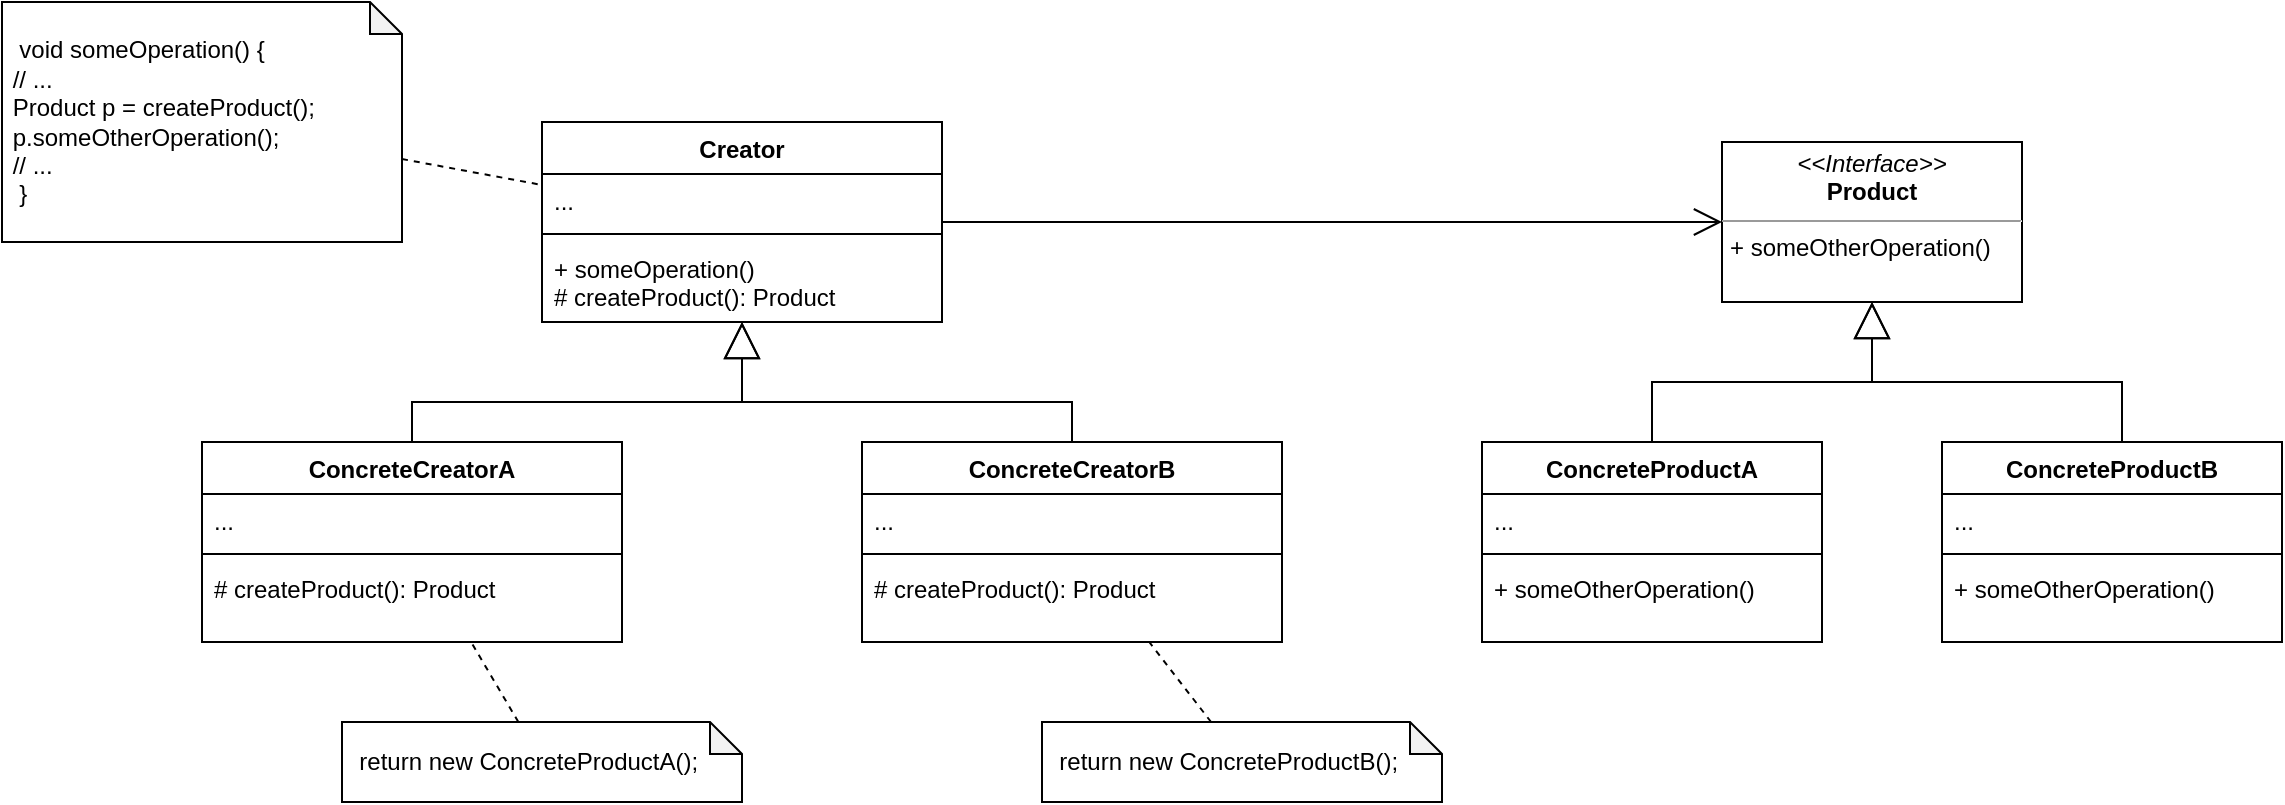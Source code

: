 <mxfile version="21.1.2" type="device">
  <diagram id="C5RBs43oDa-KdzZeNtuy" name="Page-1">
    <mxGraphModel dx="2261" dy="2013" grid="1" gridSize="10" guides="1" tooltips="1" connect="1" arrows="1" fold="1" page="1" pageScale="1" pageWidth="827" pageHeight="1169" math="0" shadow="0">
      <root>
        <mxCell id="WIyWlLk6GJQsqaUBKTNV-0" />
        <mxCell id="WIyWlLk6GJQsqaUBKTNV-1" parent="WIyWlLk6GJQsqaUBKTNV-0" />
        <mxCell id="ULEMUhm8NWcB_T7VOlb4-0" value="Creator" style="swimlane;fontStyle=1;align=center;verticalAlign=top;childLayout=stackLayout;horizontal=1;startSize=26;horizontalStack=0;resizeParent=1;resizeParentMax=0;resizeLast=0;collapsible=1;marginBottom=0;whiteSpace=wrap;html=1;" parent="WIyWlLk6GJQsqaUBKTNV-1" vertex="1">
          <mxGeometry x="200" y="40" width="200" height="100" as="geometry" />
        </mxCell>
        <mxCell id="ULEMUhm8NWcB_T7VOlb4-1" value="..." style="text;strokeColor=none;fillColor=none;align=left;verticalAlign=top;spacingLeft=4;spacingRight=4;overflow=hidden;rotatable=0;points=[[0,0.5],[1,0.5]];portConstraint=eastwest;whiteSpace=wrap;html=1;" parent="ULEMUhm8NWcB_T7VOlb4-0" vertex="1">
          <mxGeometry y="26" width="200" height="26" as="geometry" />
        </mxCell>
        <mxCell id="ULEMUhm8NWcB_T7VOlb4-2" value="" style="line;strokeWidth=1;fillColor=none;align=left;verticalAlign=middle;spacingTop=-1;spacingLeft=3;spacingRight=3;rotatable=0;labelPosition=right;points=[];portConstraint=eastwest;strokeColor=inherit;" parent="ULEMUhm8NWcB_T7VOlb4-0" vertex="1">
          <mxGeometry y="52" width="200" height="8" as="geometry" />
        </mxCell>
        <mxCell id="ULEMUhm8NWcB_T7VOlb4-3" value="+ someOperation()&lt;br&gt;# createProduct(): Product" style="text;strokeColor=none;fillColor=none;align=left;verticalAlign=top;spacingLeft=4;spacingRight=4;overflow=hidden;rotatable=0;points=[[0,0.5],[1,0.5]];portConstraint=eastwest;whiteSpace=wrap;html=1;" parent="ULEMUhm8NWcB_T7VOlb4-0" vertex="1">
          <mxGeometry y="60" width="200" height="40" as="geometry" />
        </mxCell>
        <mxCell id="ULEMUhm8NWcB_T7VOlb4-4" value="ConcreteCreatorA" style="swimlane;fontStyle=1;align=center;verticalAlign=top;childLayout=stackLayout;horizontal=1;startSize=26;horizontalStack=0;resizeParent=1;resizeParentMax=0;resizeLast=0;collapsible=1;marginBottom=0;whiteSpace=wrap;html=1;" parent="WIyWlLk6GJQsqaUBKTNV-1" vertex="1">
          <mxGeometry x="30" y="200" width="210" height="100" as="geometry" />
        </mxCell>
        <mxCell id="ULEMUhm8NWcB_T7VOlb4-5" value="..." style="text;strokeColor=none;fillColor=none;align=left;verticalAlign=top;spacingLeft=4;spacingRight=4;overflow=hidden;rotatable=0;points=[[0,0.5],[1,0.5]];portConstraint=eastwest;whiteSpace=wrap;html=1;" parent="ULEMUhm8NWcB_T7VOlb4-4" vertex="1">
          <mxGeometry y="26" width="210" height="26" as="geometry" />
        </mxCell>
        <mxCell id="ULEMUhm8NWcB_T7VOlb4-6" value="" style="line;strokeWidth=1;fillColor=none;align=left;verticalAlign=middle;spacingTop=-1;spacingLeft=3;spacingRight=3;rotatable=0;labelPosition=right;points=[];portConstraint=eastwest;strokeColor=inherit;" parent="ULEMUhm8NWcB_T7VOlb4-4" vertex="1">
          <mxGeometry y="52" width="210" height="8" as="geometry" />
        </mxCell>
        <mxCell id="ULEMUhm8NWcB_T7VOlb4-7" value="# createProduct(): Product" style="text;strokeColor=none;fillColor=none;align=left;verticalAlign=top;spacingLeft=4;spacingRight=4;overflow=hidden;rotatable=0;points=[[0,0.5],[1,0.5]];portConstraint=eastwest;whiteSpace=wrap;html=1;" parent="ULEMUhm8NWcB_T7VOlb4-4" vertex="1">
          <mxGeometry y="60" width="210" height="40" as="geometry" />
        </mxCell>
        <mxCell id="ULEMUhm8NWcB_T7VOlb4-8" value="ConcreteCreatorB" style="swimlane;fontStyle=1;align=center;verticalAlign=top;childLayout=stackLayout;horizontal=1;startSize=26;horizontalStack=0;resizeParent=1;resizeParentMax=0;resizeLast=0;collapsible=1;marginBottom=0;whiteSpace=wrap;html=1;" parent="WIyWlLk6GJQsqaUBKTNV-1" vertex="1">
          <mxGeometry x="360" y="200" width="210" height="100" as="geometry" />
        </mxCell>
        <mxCell id="ULEMUhm8NWcB_T7VOlb4-9" value="..." style="text;strokeColor=none;fillColor=none;align=left;verticalAlign=top;spacingLeft=4;spacingRight=4;overflow=hidden;rotatable=0;points=[[0,0.5],[1,0.5]];portConstraint=eastwest;whiteSpace=wrap;html=1;" parent="ULEMUhm8NWcB_T7VOlb4-8" vertex="1">
          <mxGeometry y="26" width="210" height="26" as="geometry" />
        </mxCell>
        <mxCell id="ULEMUhm8NWcB_T7VOlb4-10" value="" style="line;strokeWidth=1;fillColor=none;align=left;verticalAlign=middle;spacingTop=-1;spacingLeft=3;spacingRight=3;rotatable=0;labelPosition=right;points=[];portConstraint=eastwest;strokeColor=inherit;" parent="ULEMUhm8NWcB_T7VOlb4-8" vertex="1">
          <mxGeometry y="52" width="210" height="8" as="geometry" />
        </mxCell>
        <mxCell id="ULEMUhm8NWcB_T7VOlb4-11" value="# createProduct(): Product" style="text;strokeColor=none;fillColor=none;align=left;verticalAlign=top;spacingLeft=4;spacingRight=4;overflow=hidden;rotatable=0;points=[[0,0.5],[1,0.5]];portConstraint=eastwest;whiteSpace=wrap;html=1;" parent="ULEMUhm8NWcB_T7VOlb4-8" vertex="1">
          <mxGeometry y="60" width="210" height="40" as="geometry" />
        </mxCell>
        <mxCell id="ULEMUhm8NWcB_T7VOlb4-12" value="" style="endArrow=block;endSize=16;endFill=0;html=1;rounded=0;edgeStyle=orthogonalEdgeStyle;" parent="WIyWlLk6GJQsqaUBKTNV-1" source="ULEMUhm8NWcB_T7VOlb4-4" target="ULEMUhm8NWcB_T7VOlb4-0" edge="1">
          <mxGeometry width="160" relative="1" as="geometry">
            <mxPoint x="260" y="390" as="sourcePoint" />
            <mxPoint x="420" y="390" as="targetPoint" />
            <Array as="points">
              <mxPoint x="135" y="180" />
              <mxPoint x="300" y="180" />
            </Array>
          </mxGeometry>
        </mxCell>
        <mxCell id="ULEMUhm8NWcB_T7VOlb4-14" value="" style="endArrow=block;endSize=16;endFill=0;html=1;rounded=0;edgeStyle=orthogonalEdgeStyle;" parent="WIyWlLk6GJQsqaUBKTNV-1" source="ULEMUhm8NWcB_T7VOlb4-8" target="ULEMUhm8NWcB_T7VOlb4-0" edge="1">
          <mxGeometry width="160" relative="1" as="geometry">
            <mxPoint x="340" y="460" as="sourcePoint" />
            <mxPoint x="500" y="460" as="targetPoint" />
            <Array as="points">
              <mxPoint x="465" y="180" />
              <mxPoint x="300" y="180" />
            </Array>
          </mxGeometry>
        </mxCell>
        <mxCell id="ULEMUhm8NWcB_T7VOlb4-15" value="&lt;p style=&quot;margin:0px;margin-top:4px;text-align:center;&quot;&gt;&lt;i&gt;&amp;lt;&amp;lt;Interface&amp;gt;&amp;gt;&lt;/i&gt;&lt;br&gt;&lt;b&gt;Product&lt;/b&gt;&lt;br&gt;&lt;/p&gt;&lt;hr size=&quot;1&quot;&gt;&lt;p style=&quot;margin:0px;margin-left:4px;&quot;&gt;&lt;/p&gt;&lt;p style=&quot;margin:0px;margin-left:4px;&quot;&gt;+ someOtherOperation()&lt;br&gt;&lt;br&gt;&lt;/p&gt;" style="verticalAlign=top;align=left;overflow=fill;fontSize=12;fontFamily=Helvetica;html=1;whiteSpace=wrap;" parent="WIyWlLk6GJQsqaUBKTNV-1" vertex="1">
          <mxGeometry x="790" y="50" width="150" height="80" as="geometry" />
        </mxCell>
        <mxCell id="ULEMUhm8NWcB_T7VOlb4-16" value="" style="endArrow=open;endFill=1;endSize=12;html=1;rounded=0;" parent="WIyWlLk6GJQsqaUBKTNV-1" source="ULEMUhm8NWcB_T7VOlb4-0" target="ULEMUhm8NWcB_T7VOlb4-15" edge="1">
          <mxGeometry width="160" relative="1" as="geometry">
            <mxPoint x="710" y="270" as="sourcePoint" />
            <mxPoint x="870" y="270" as="targetPoint" />
          </mxGeometry>
        </mxCell>
        <mxCell id="ULEMUhm8NWcB_T7VOlb4-17" value="Concrete&lt;b style=&quot;border-color: var(--border-color);&quot;&gt;Product&lt;/b&gt;A" style="swimlane;fontStyle=1;align=center;verticalAlign=top;childLayout=stackLayout;horizontal=1;startSize=26;horizontalStack=0;resizeParent=1;resizeParentMax=0;resizeLast=0;collapsible=1;marginBottom=0;whiteSpace=wrap;html=1;" parent="WIyWlLk6GJQsqaUBKTNV-1" vertex="1">
          <mxGeometry x="670" y="200" width="170" height="100" as="geometry" />
        </mxCell>
        <mxCell id="ULEMUhm8NWcB_T7VOlb4-18" value="..." style="text;strokeColor=none;fillColor=none;align=left;verticalAlign=top;spacingLeft=4;spacingRight=4;overflow=hidden;rotatable=0;points=[[0,0.5],[1,0.5]];portConstraint=eastwest;whiteSpace=wrap;html=1;" parent="ULEMUhm8NWcB_T7VOlb4-17" vertex="1">
          <mxGeometry y="26" width="170" height="26" as="geometry" />
        </mxCell>
        <mxCell id="ULEMUhm8NWcB_T7VOlb4-19" value="" style="line;strokeWidth=1;fillColor=none;align=left;verticalAlign=middle;spacingTop=-1;spacingLeft=3;spacingRight=3;rotatable=0;labelPosition=right;points=[];portConstraint=eastwest;strokeColor=inherit;" parent="ULEMUhm8NWcB_T7VOlb4-17" vertex="1">
          <mxGeometry y="52" width="170" height="8" as="geometry" />
        </mxCell>
        <mxCell id="ULEMUhm8NWcB_T7VOlb4-20" value="+ someOtherOperation()" style="text;strokeColor=none;fillColor=none;align=left;verticalAlign=top;spacingLeft=4;spacingRight=4;overflow=hidden;rotatable=0;points=[[0,0.5],[1,0.5]];portConstraint=eastwest;whiteSpace=wrap;html=1;" parent="ULEMUhm8NWcB_T7VOlb4-17" vertex="1">
          <mxGeometry y="60" width="170" height="40" as="geometry" />
        </mxCell>
        <mxCell id="ULEMUhm8NWcB_T7VOlb4-21" value="Concrete&lt;b style=&quot;border-color: var(--border-color);&quot;&gt;Product&lt;/b&gt;B" style="swimlane;fontStyle=1;align=center;verticalAlign=top;childLayout=stackLayout;horizontal=1;startSize=26;horizontalStack=0;resizeParent=1;resizeParentMax=0;resizeLast=0;collapsible=1;marginBottom=0;whiteSpace=wrap;html=1;" parent="WIyWlLk6GJQsqaUBKTNV-1" vertex="1">
          <mxGeometry x="900" y="200" width="170" height="100" as="geometry" />
        </mxCell>
        <mxCell id="ULEMUhm8NWcB_T7VOlb4-22" value="..." style="text;strokeColor=none;fillColor=none;align=left;verticalAlign=top;spacingLeft=4;spacingRight=4;overflow=hidden;rotatable=0;points=[[0,0.5],[1,0.5]];portConstraint=eastwest;whiteSpace=wrap;html=1;" parent="ULEMUhm8NWcB_T7VOlb4-21" vertex="1">
          <mxGeometry y="26" width="170" height="26" as="geometry" />
        </mxCell>
        <mxCell id="ULEMUhm8NWcB_T7VOlb4-23" value="" style="line;strokeWidth=1;fillColor=none;align=left;verticalAlign=middle;spacingTop=-1;spacingLeft=3;spacingRight=3;rotatable=0;labelPosition=right;points=[];portConstraint=eastwest;strokeColor=inherit;" parent="ULEMUhm8NWcB_T7VOlb4-21" vertex="1">
          <mxGeometry y="52" width="170" height="8" as="geometry" />
        </mxCell>
        <mxCell id="ULEMUhm8NWcB_T7VOlb4-24" value="+ someOtherOperation()" style="text;strokeColor=none;fillColor=none;align=left;verticalAlign=top;spacingLeft=4;spacingRight=4;overflow=hidden;rotatable=0;points=[[0,0.5],[1,0.5]];portConstraint=eastwest;whiteSpace=wrap;html=1;" parent="ULEMUhm8NWcB_T7VOlb4-21" vertex="1">
          <mxGeometry y="60" width="170" height="40" as="geometry" />
        </mxCell>
        <mxCell id="ULEMUhm8NWcB_T7VOlb4-25" value="" style="endArrow=block;endSize=16;endFill=0;html=1;rounded=0;edgeStyle=orthogonalEdgeStyle;" parent="WIyWlLk6GJQsqaUBKTNV-1" source="ULEMUhm8NWcB_T7VOlb4-21" target="ULEMUhm8NWcB_T7VOlb4-15" edge="1">
          <mxGeometry width="160" relative="1" as="geometry">
            <mxPoint x="1205" y="170" as="sourcePoint" />
            <mxPoint x="1040" y="110" as="targetPoint" />
            <Array as="points">
              <mxPoint x="990" y="170" />
              <mxPoint x="865" y="170" />
            </Array>
          </mxGeometry>
        </mxCell>
        <mxCell id="ULEMUhm8NWcB_T7VOlb4-27" value="" style="endArrow=block;endSize=16;endFill=0;html=1;rounded=0;edgeStyle=orthogonalEdgeStyle;" parent="WIyWlLk6GJQsqaUBKTNV-1" source="ULEMUhm8NWcB_T7VOlb4-17" target="ULEMUhm8NWcB_T7VOlb4-15" edge="1">
          <mxGeometry width="160" relative="1" as="geometry">
            <mxPoint x="960" y="400" as="sourcePoint" />
            <mxPoint x="840" y="330" as="targetPoint" />
            <Array as="points">
              <mxPoint x="755" y="170" />
              <mxPoint x="865" y="170" />
            </Array>
          </mxGeometry>
        </mxCell>
        <mxCell id="zyfj4M52X1HwQd1Z8m76-0" value="&amp;nbsp; return new ConcreteProductA();" style="shape=note;whiteSpace=wrap;html=1;backgroundOutline=1;darkOpacity=0.05;size=16;align=left;" vertex="1" parent="WIyWlLk6GJQsqaUBKTNV-1">
          <mxGeometry x="100" y="340" width="200" height="40" as="geometry" />
        </mxCell>
        <mxCell id="zyfj4M52X1HwQd1Z8m76-1" value="" style="endArrow=none;dashed=1;html=1;rounded=0;" edge="1" parent="WIyWlLk6GJQsqaUBKTNV-1" source="zyfj4M52X1HwQd1Z8m76-0" target="ULEMUhm8NWcB_T7VOlb4-4">
          <mxGeometry width="50" height="50" relative="1" as="geometry">
            <mxPoint x="370" y="480" as="sourcePoint" />
            <mxPoint x="250" y="350" as="targetPoint" />
          </mxGeometry>
        </mxCell>
        <mxCell id="zyfj4M52X1HwQd1Z8m76-2" value="&amp;nbsp; return new ConcreteProductB();" style="shape=note;whiteSpace=wrap;html=1;backgroundOutline=1;darkOpacity=0.05;size=16;align=left;" vertex="1" parent="WIyWlLk6GJQsqaUBKTNV-1">
          <mxGeometry x="450" y="340" width="200" height="40" as="geometry" />
        </mxCell>
        <mxCell id="zyfj4M52X1HwQd1Z8m76-3" value="" style="endArrow=none;dashed=1;html=1;rounded=0;" edge="1" parent="WIyWlLk6GJQsqaUBKTNV-1" source="zyfj4M52X1HwQd1Z8m76-2" target="ULEMUhm8NWcB_T7VOlb4-8">
          <mxGeometry width="50" height="50" relative="1" as="geometry">
            <mxPoint x="198" y="350" as="sourcePoint" />
            <mxPoint x="175" y="310" as="targetPoint" />
          </mxGeometry>
        </mxCell>
        <mxCell id="zyfj4M52X1HwQd1Z8m76-4" value="&lt;div&gt;&amp;nbsp; void someOperation() {&lt;/div&gt;&lt;div&gt;	&lt;span style=&quot;white-space: pre;&quot;&gt;	&lt;/span&gt;// ...&lt;/div&gt;&lt;div&gt;&lt;span style=&quot;&quot;&gt;	&lt;/span&gt;&lt;/div&gt;&lt;div&gt;&lt;span style=&quot;&quot;&gt;	&lt;/span&gt;&lt;span style=&quot;white-space: pre;&quot;&gt;	&lt;/span&gt;Product p = createProduct();&lt;/div&gt;&lt;div&gt;&lt;span style=&quot;&quot;&gt;	&lt;/span&gt;&lt;span style=&quot;white-space: pre;&quot;&gt;	&lt;/span&gt;p.someOtherOperation();&lt;/div&gt;&lt;div&gt;&lt;span style=&quot;&quot;&gt;	&lt;/span&gt;&lt;/div&gt;&lt;div&gt;&lt;span style=&quot;&quot;&gt;	&lt;/span&gt;&lt;span style=&quot;white-space: pre;&quot;&gt;	&lt;/span&gt;// ...&lt;/div&gt;&lt;div&gt;&amp;nbsp; }&lt;/div&gt;" style="shape=note;whiteSpace=wrap;html=1;backgroundOutline=1;darkOpacity=0.05;size=16;align=left;" vertex="1" parent="WIyWlLk6GJQsqaUBKTNV-1">
          <mxGeometry x="-70" y="-20" width="200" height="120" as="geometry" />
        </mxCell>
        <mxCell id="zyfj4M52X1HwQd1Z8m76-5" value="" style="endArrow=none;dashed=1;html=1;rounded=0;" edge="1" parent="WIyWlLk6GJQsqaUBKTNV-1" source="zyfj4M52X1HwQd1Z8m76-4" target="ULEMUhm8NWcB_T7VOlb4-0">
          <mxGeometry width="50" height="50" relative="1" as="geometry">
            <mxPoint x="-332" as="sourcePoint" />
            <mxPoint x="-26" y="-50" as="targetPoint" />
          </mxGeometry>
        </mxCell>
      </root>
    </mxGraphModel>
  </diagram>
</mxfile>
